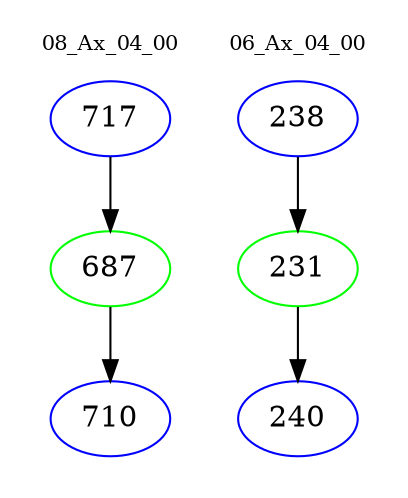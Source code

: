 digraph{
subgraph cluster_0 {
color = white
label = "08_Ax_04_00";
fontsize=10;
T0_717 [label="717", color="blue"]
T0_717 -> T0_687 [color="black"]
T0_687 [label="687", color="green"]
T0_687 -> T0_710 [color="black"]
T0_710 [label="710", color="blue"]
}
subgraph cluster_1 {
color = white
label = "06_Ax_04_00";
fontsize=10;
T1_238 [label="238", color="blue"]
T1_238 -> T1_231 [color="black"]
T1_231 [label="231", color="green"]
T1_231 -> T1_240 [color="black"]
T1_240 [label="240", color="blue"]
}
}
